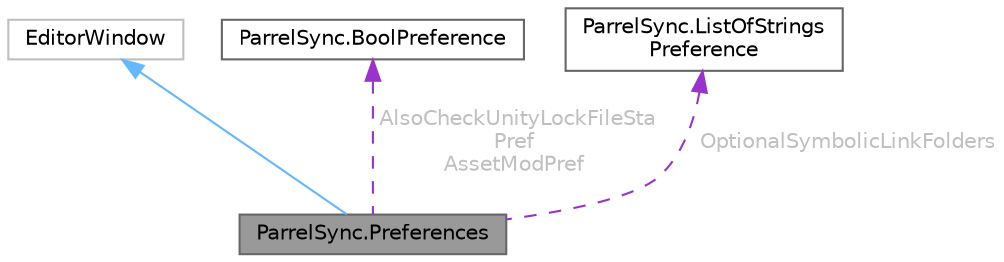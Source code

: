 digraph "ParrelSync.Preferences"
{
 // LATEX_PDF_SIZE
  bgcolor="transparent";
  edge [fontname=Helvetica,fontsize=10,labelfontname=Helvetica,labelfontsize=10];
  node [fontname=Helvetica,fontsize=10,shape=box,height=0.2,width=0.4];
  Node1 [id="Node000001",label="ParrelSync.Preferences",height=0.2,width=0.4,color="gray40", fillcolor="grey60", style="filled", fontcolor="black",tooltip=" "];
  Node2 -> Node1 [id="edge1_Node000001_Node000002",dir="back",color="steelblue1",style="solid",tooltip=" "];
  Node2 [id="Node000002",label="EditorWindow",height=0.2,width=0.4,color="grey75", fillcolor="white", style="filled",tooltip=" "];
  Node3 -> Node1 [id="edge2_Node000001_Node000003",dir="back",color="darkorchid3",style="dashed",tooltip=" ",label=" AlsoCheckUnityLockFileSta\lPref\nAssetModPref",fontcolor="grey" ];
  Node3 [id="Node000003",label="ParrelSync.BoolPreference",height=0.2,width=0.4,color="gray40", fillcolor="white", style="filled",URL="$class_parrel_sync_1_1_bool_preference.html",tooltip="To add value caching for EditorPrefs functions."];
  Node4 -> Node1 [id="edge3_Node000001_Node000004",dir="back",color="darkorchid3",style="dashed",tooltip=" ",label=" OptionalSymbolicLinkFolders",fontcolor="grey" ];
  Node4 [id="Node000004",label="ParrelSync.ListOfStrings\lPreference",height=0.2,width=0.4,color="gray40", fillcolor="white", style="filled",URL="$class_parrel_sync_1_1_list_of_strings_preference.html",tooltip="To add value caching for EditorPrefs functions."];
}
